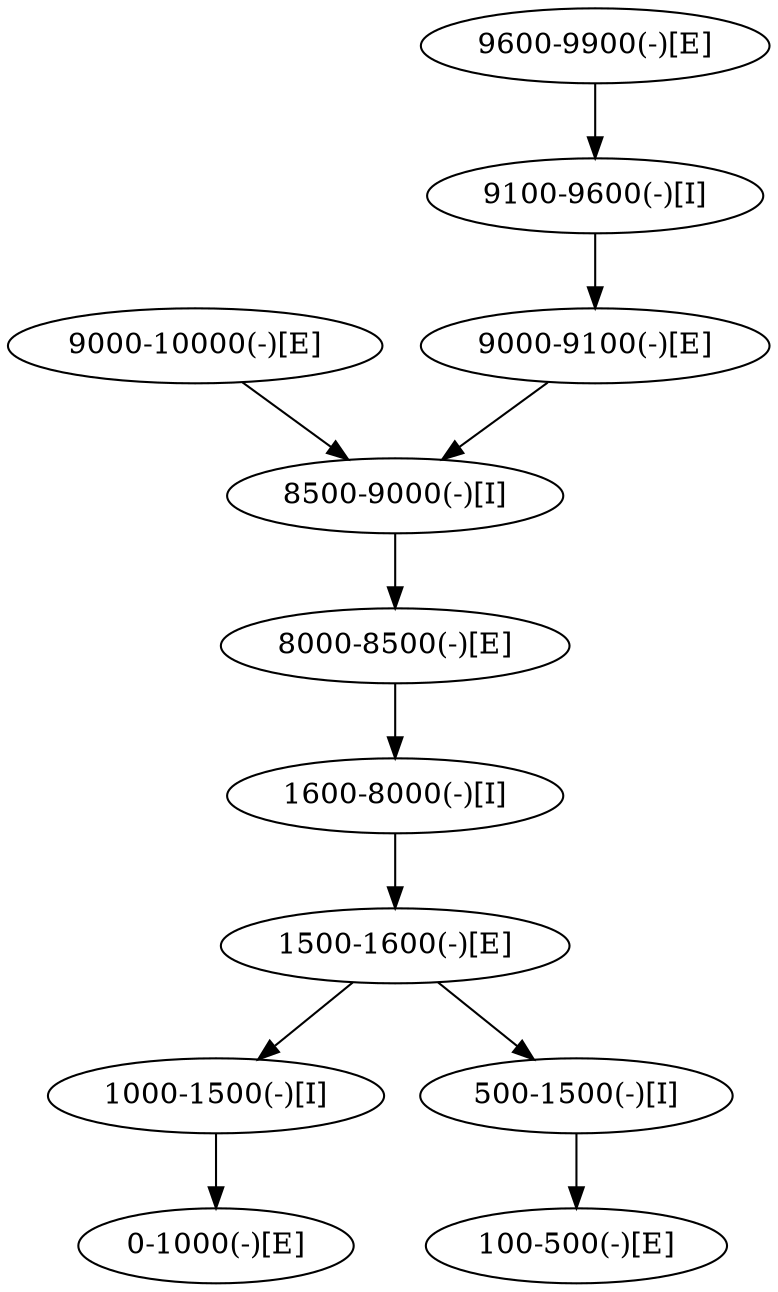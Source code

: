 strict digraph G {
"0-1000(-)[E]" [ids="G1.1.1"];
"1600-8000(-)[I]" [ids="G1.1,G2.1"];
"9000-10000(-)[E]" [ids="G1.1.4"];
"8500-9000(-)[I]" [ids="G1.1,G2.1"];
"9000-9100(-)[E]" [ids="G2.1.4"];
"8000-8500(-)[E]" [ids="G1.1.3,G2.1.3"];
"9600-9900(-)[E]" [ids="G2.1.5"];
"1500-1600(-)[E]" [ids="G1.1.2,G2.1.2"];
"9100-9600(-)[I]" [ids="G2.1"];
"1000-1500(-)[I]" [ids="G1.1"];
"100-500(-)[E]" [ids="G2.1.1"];
"500-1500(-)[I]" [ids="G2.1"];
"1600-8000(-)[I]" -> "1500-1600(-)[E]";
"9000-10000(-)[E]" -> "8500-9000(-)[I]";
"8500-9000(-)[I]" -> "8000-8500(-)[E]";
"9000-9100(-)[E]" -> "8500-9000(-)[I]";
"8000-8500(-)[E]" -> "1600-8000(-)[I]";
"9600-9900(-)[E]" -> "9100-9600(-)[I]";
"1500-1600(-)[E]" -> "1000-1500(-)[I]";
"1500-1600(-)[E]" -> "500-1500(-)[I]";
"9100-9600(-)[I]" -> "9000-9100(-)[E]";
"1000-1500(-)[I]" -> "0-1000(-)[E]";
"500-1500(-)[I]" -> "100-500(-)[E]";
}
